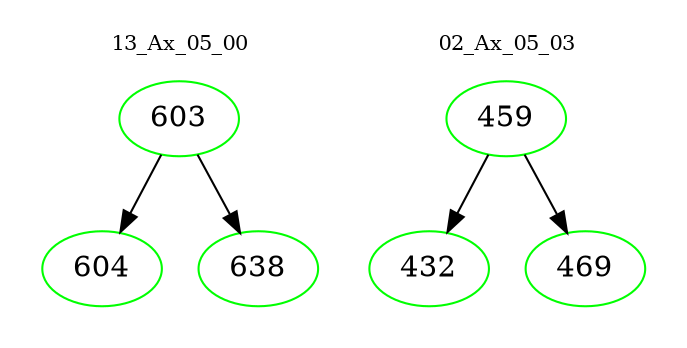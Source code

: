 digraph{
subgraph cluster_0 {
color = white
label = "13_Ax_05_00";
fontsize=10;
T0_603 [label="603", color="green"]
T0_603 -> T0_604 [color="black"]
T0_604 [label="604", color="green"]
T0_603 -> T0_638 [color="black"]
T0_638 [label="638", color="green"]
}
subgraph cluster_1 {
color = white
label = "02_Ax_05_03";
fontsize=10;
T1_459 [label="459", color="green"]
T1_459 -> T1_432 [color="black"]
T1_432 [label="432", color="green"]
T1_459 -> T1_469 [color="black"]
T1_469 [label="469", color="green"]
}
}
